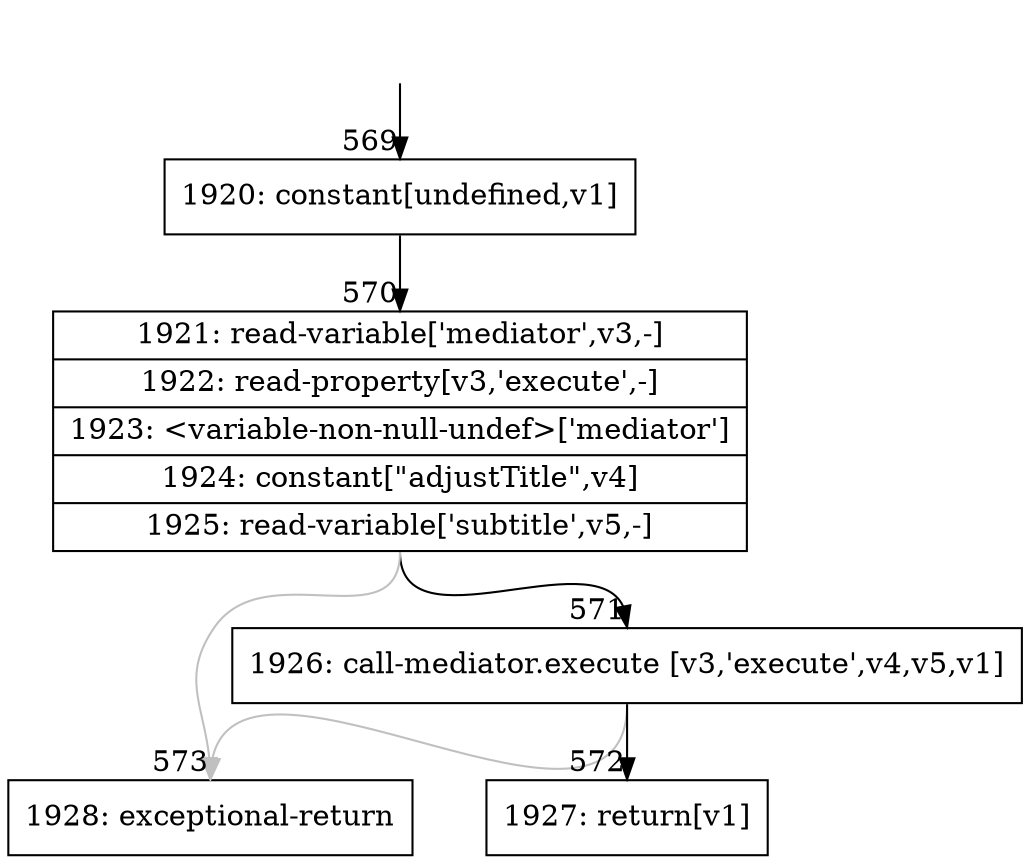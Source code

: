 digraph {
rankdir="TD"
BB_entry52[shape=none,label=""];
BB_entry52 -> BB569 [tailport=s, headport=n, headlabel="    569"]
BB569 [shape=record label="{1920: constant[undefined,v1]}" ] 
BB569 -> BB570 [tailport=s, headport=n, headlabel="      570"]
BB570 [shape=record label="{1921: read-variable['mediator',v3,-]|1922: read-property[v3,'execute',-]|1923: \<variable-non-null-undef\>['mediator']|1924: constant[\"adjustTitle\",v4]|1925: read-variable['subtitle',v5,-]}" ] 
BB570 -> BB571 [tailport=s, headport=n, headlabel="      571"]
BB570 -> BB573 [tailport=s, headport=n, color=gray, headlabel="      573"]
BB571 [shape=record label="{1926: call-mediator.execute [v3,'execute',v4,v5,v1]}" ] 
BB571 -> BB572 [tailport=s, headport=n, headlabel="      572"]
BB571 -> BB573 [tailport=s, headport=n, color=gray]
BB572 [shape=record label="{1927: return[v1]}" ] 
BB573 [shape=record label="{1928: exceptional-return}" ] 
//#$~ 595
}
